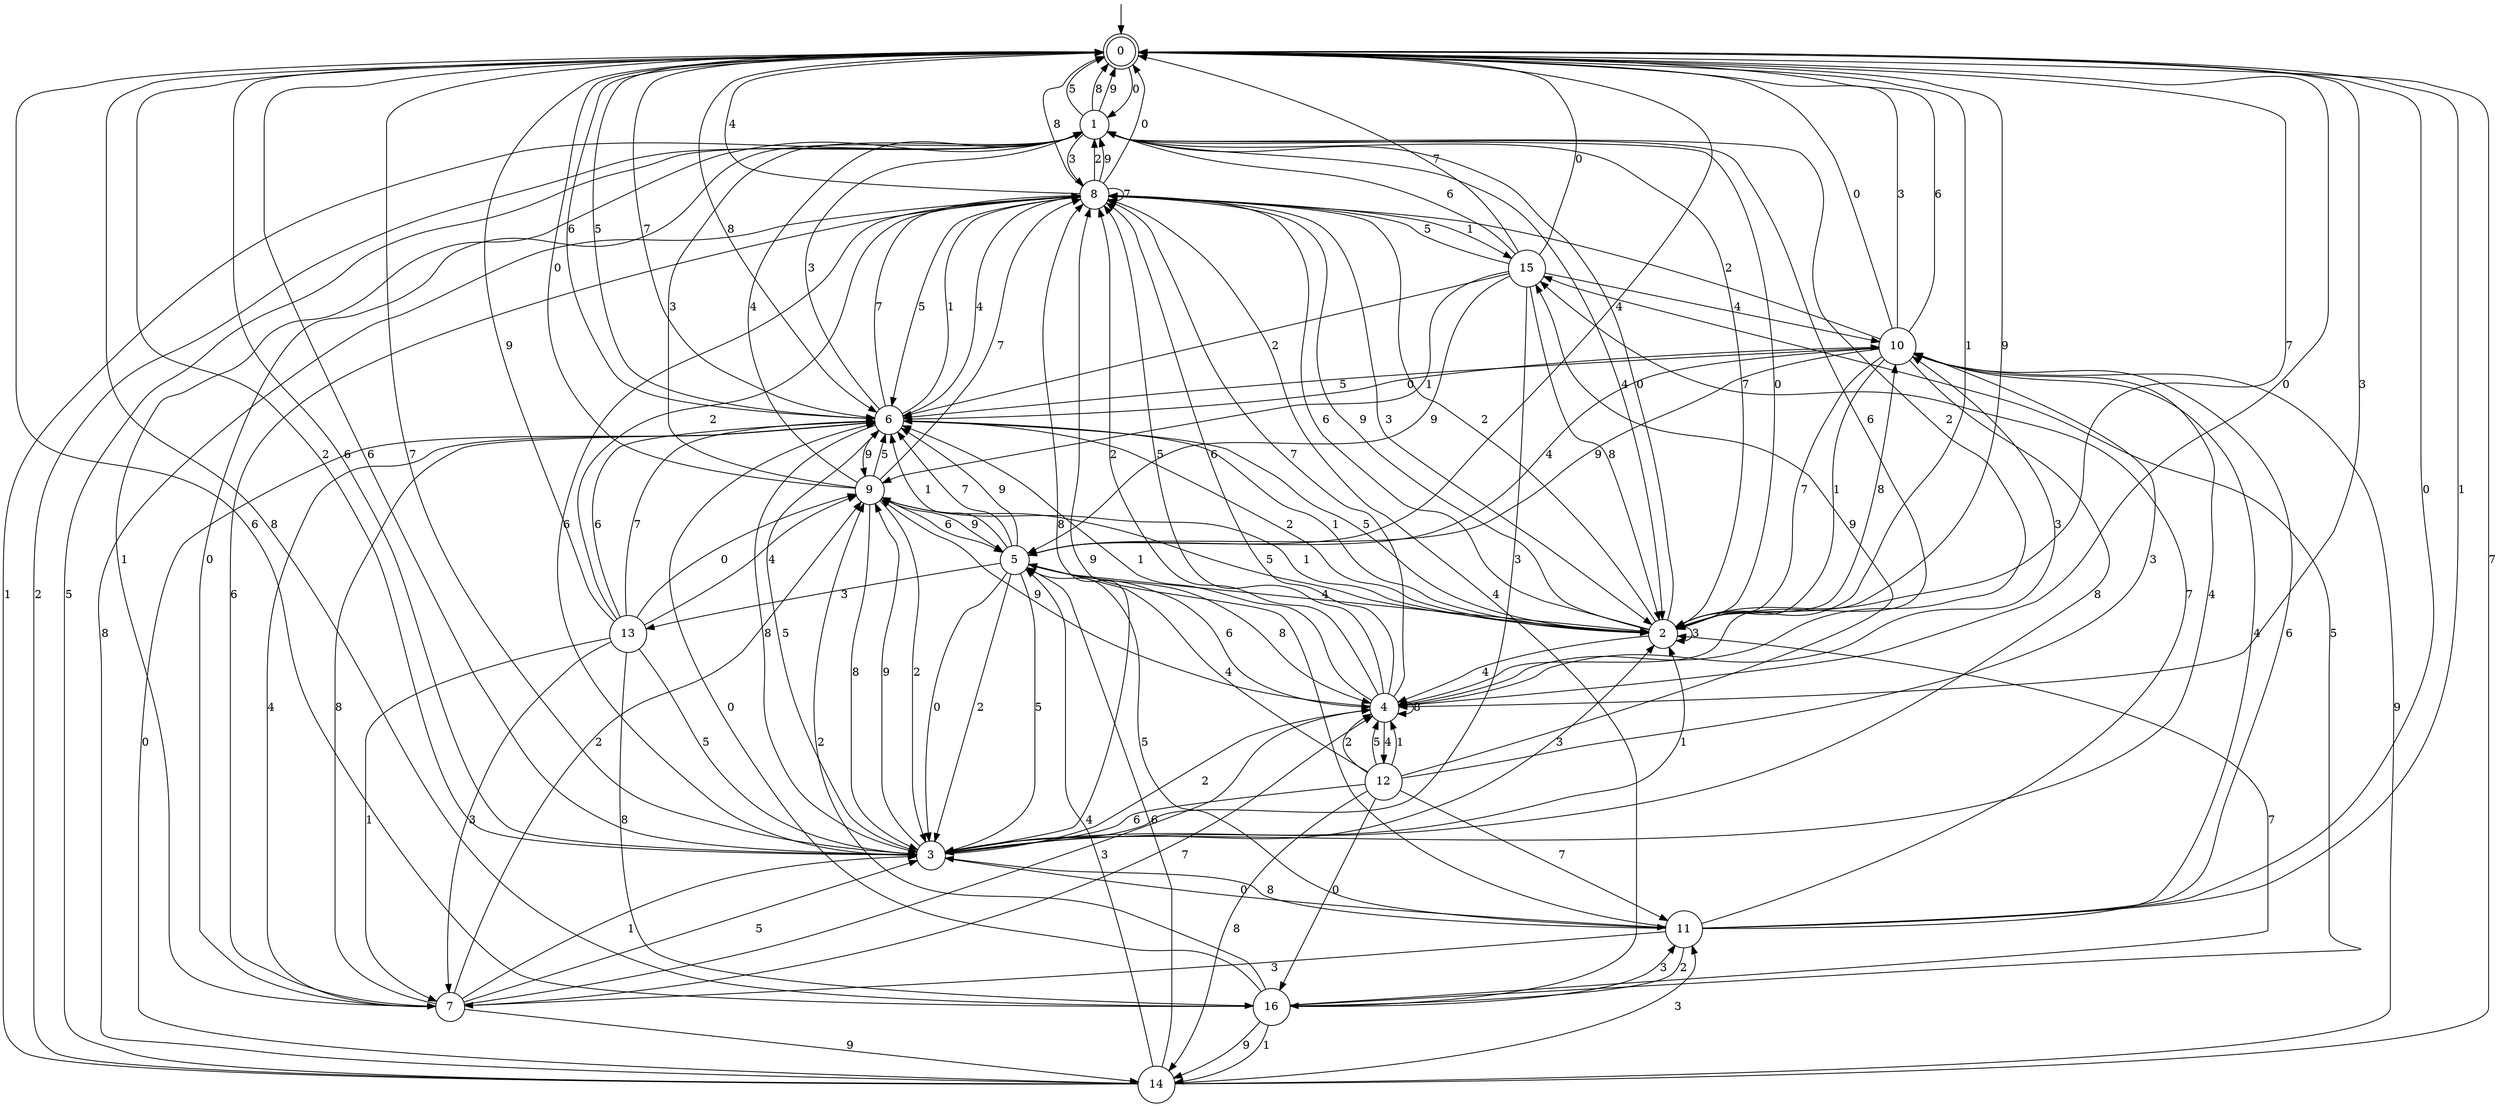 digraph g {

	s0 [shape="doublecircle" label="0"];
	s1 [shape="circle" label="1"];
	s2 [shape="circle" label="2"];
	s3 [shape="circle" label="3"];
	s4 [shape="circle" label="4"];
	s5 [shape="circle" label="5"];
	s6 [shape="circle" label="6"];
	s7 [shape="circle" label="7"];
	s8 [shape="circle" label="8"];
	s9 [shape="circle" label="9"];
	s10 [shape="circle" label="10"];
	s11 [shape="circle" label="11"];
	s12 [shape="circle" label="12"];
	s13 [shape="circle" label="13"];
	s14 [shape="circle" label="14"];
	s15 [shape="circle" label="15"];
	s16 [shape="circle" label="16"];
	s0 -> s1 [label="0"];
	s0 -> s2 [label="1"];
	s0 -> s3 [label="2"];
	s0 -> s4 [label="3"];
	s0 -> s5 [label="4"];
	s0 -> s6 [label="5"];
	s0 -> s3 [label="6"];
	s0 -> s6 [label="7"];
	s0 -> s6 [label="8"];
	s0 -> s2 [label="9"];
	s1 -> s2 [label="0"];
	s1 -> s7 [label="1"];
	s1 -> s4 [label="2"];
	s1 -> s8 [label="3"];
	s1 -> s2 [label="4"];
	s1 -> s0 [label="5"];
	s1 -> s4 [label="6"];
	s1 -> s2 [label="7"];
	s1 -> s0 [label="8"];
	s1 -> s0 [label="9"];
	s2 -> s1 [label="0"];
	s2 -> s6 [label="1"];
	s2 -> s8 [label="2"];
	s2 -> s2 [label="3"];
	s2 -> s4 [label="4"];
	s2 -> s9 [label="5"];
	s2 -> s8 [label="6"];
	s2 -> s0 [label="7"];
	s2 -> s10 [label="8"];
	s2 -> s8 [label="9"];
	s3 -> s11 [label="0"];
	s3 -> s2 [label="1"];
	s3 -> s4 [label="2"];
	s3 -> s2 [label="3"];
	s3 -> s10 [label="4"];
	s3 -> s6 [label="5"];
	s3 -> s0 [label="6"];
	s3 -> s0 [label="7"];
	s3 -> s8 [label="8"];
	s3 -> s9 [label="9"];
	s4 -> s0 [label="0"];
	s4 -> s6 [label="1"];
	s4 -> s8 [label="2"];
	s4 -> s10 [label="3"];
	s4 -> s12 [label="4"];
	s4 -> s8 [label="5"];
	s4 -> s8 [label="6"];
	s4 -> s8 [label="7"];
	s4 -> s4 [label="8"];
	s4 -> s9 [label="9"];
	s5 -> s3 [label="0"];
	s5 -> s6 [label="1"];
	s5 -> s3 [label="2"];
	s5 -> s13 [label="3"];
	s5 -> s2 [label="4"];
	s5 -> s3 [label="5"];
	s5 -> s4 [label="6"];
	s5 -> s6 [label="7"];
	s5 -> s4 [label="8"];
	s5 -> s6 [label="9"];
	s6 -> s10 [label="0"];
	s6 -> s8 [label="1"];
	s6 -> s2 [label="2"];
	s6 -> s1 [label="3"];
	s6 -> s8 [label="4"];
	s6 -> s2 [label="5"];
	s6 -> s0 [label="6"];
	s6 -> s8 [label="7"];
	s6 -> s3 [label="8"];
	s6 -> s9 [label="9"];
	s7 -> s1 [label="0"];
	s7 -> s3 [label="1"];
	s7 -> s9 [label="2"];
	s7 -> s4 [label="3"];
	s7 -> s6 [label="4"];
	s7 -> s3 [label="5"];
	s7 -> s8 [label="6"];
	s7 -> s4 [label="7"];
	s7 -> s6 [label="8"];
	s7 -> s14 [label="9"];
	s8 -> s0 [label="0"];
	s8 -> s15 [label="1"];
	s8 -> s1 [label="2"];
	s8 -> s2 [label="3"];
	s8 -> s0 [label="4"];
	s8 -> s6 [label="5"];
	s8 -> s3 [label="6"];
	s8 -> s8 [label="7"];
	s8 -> s0 [label="8"];
	s8 -> s1 [label="9"];
	s9 -> s0 [label="0"];
	s9 -> s2 [label="1"];
	s9 -> s3 [label="2"];
	s9 -> s1 [label="3"];
	s9 -> s1 [label="4"];
	s9 -> s6 [label="5"];
	s9 -> s5 [label="6"];
	s9 -> s8 [label="7"];
	s9 -> s3 [label="8"];
	s9 -> s5 [label="9"];
	s10 -> s0 [label="0"];
	s10 -> s2 [label="1"];
	s10 -> s8 [label="2"];
	s10 -> s0 [label="3"];
	s10 -> s5 [label="4"];
	s10 -> s6 [label="5"];
	s10 -> s0 [label="6"];
	s10 -> s2 [label="7"];
	s10 -> s3 [label="8"];
	s10 -> s5 [label="9"];
	s11 -> s0 [label="0"];
	s11 -> s0 [label="1"];
	s11 -> s16 [label="2"];
	s11 -> s7 [label="3"];
	s11 -> s10 [label="4"];
	s11 -> s5 [label="5"];
	s11 -> s10 [label="6"];
	s11 -> s15 [label="7"];
	s11 -> s3 [label="8"];
	s11 -> s8 [label="9"];
	s12 -> s16 [label="0"];
	s12 -> s4 [label="1"];
	s12 -> s4 [label="2"];
	s12 -> s10 [label="3"];
	s12 -> s5 [label="4"];
	s12 -> s4 [label="5"];
	s12 -> s3 [label="6"];
	s12 -> s11 [label="7"];
	s12 -> s14 [label="8"];
	s12 -> s15 [label="9"];
	s13 -> s9 [label="0"];
	s13 -> s7 [label="1"];
	s13 -> s8 [label="2"];
	s13 -> s7 [label="3"];
	s13 -> s9 [label="4"];
	s13 -> s3 [label="5"];
	s13 -> s6 [label="6"];
	s13 -> s6 [label="7"];
	s13 -> s16 [label="8"];
	s13 -> s0 [label="9"];
	s14 -> s6 [label="0"];
	s14 -> s1 [label="1"];
	s14 -> s1 [label="2"];
	s14 -> s11 [label="3"];
	s14 -> s5 [label="4"];
	s14 -> s1 [label="5"];
	s14 -> s5 [label="6"];
	s14 -> s0 [label="7"];
	s14 -> s8 [label="8"];
	s14 -> s10 [label="9"];
	s15 -> s0 [label="0"];
	s15 -> s9 [label="1"];
	s15 -> s6 [label="2"];
	s15 -> s3 [label="3"];
	s15 -> s10 [label="4"];
	s15 -> s8 [label="5"];
	s15 -> s1 [label="6"];
	s15 -> s0 [label="7"];
	s15 -> s2 [label="8"];
	s15 -> s5 [label="9"];
	s16 -> s6 [label="0"];
	s16 -> s14 [label="1"];
	s16 -> s9 [label="2"];
	s16 -> s11 [label="3"];
	s16 -> s8 [label="4"];
	s16 -> s15 [label="5"];
	s16 -> s0 [label="6"];
	s16 -> s2 [label="7"];
	s16 -> s0 [label="8"];
	s16 -> s14 [label="9"];

__start0 [label="" shape="none" width="0" height="0"];
__start0 -> s0;

}

